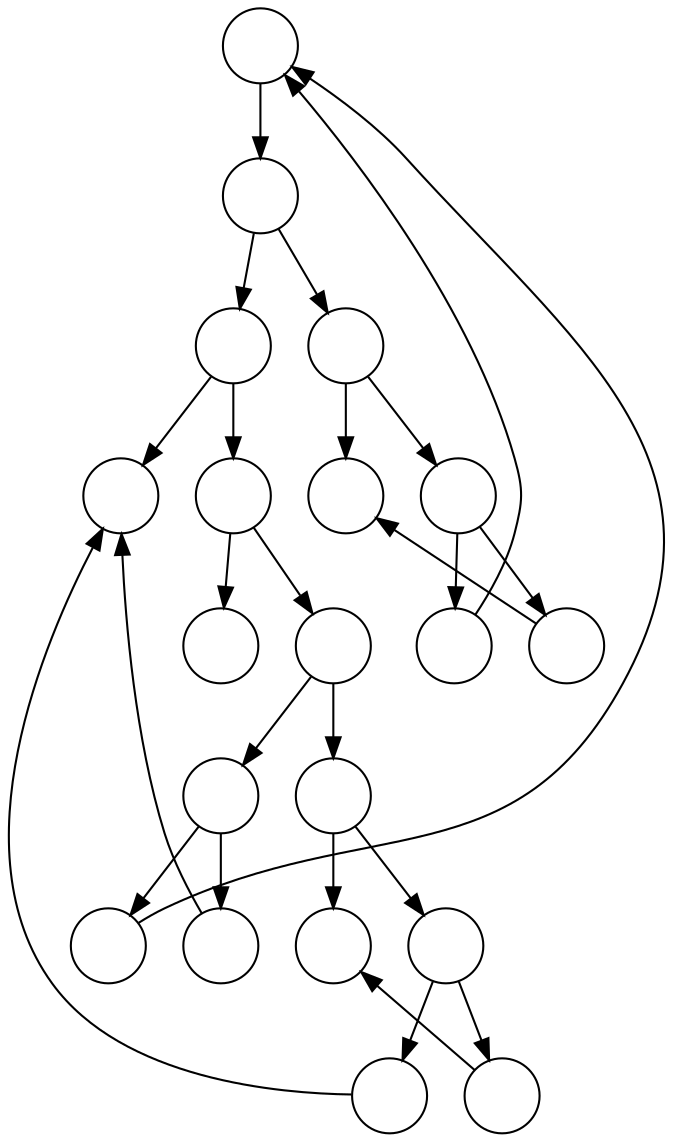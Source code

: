 //dot -Tsvg src/example.dot > src/example_output.svg
// echo 'digraph { a -> b }' | dot -Tsvg > src/example_output.svg

digraph {
  node [ordering=out shape=circle label=""];

  { rank = same; x; }
  { rank = same; 0; }
  { rank = same; 1; 2; }
  { rank = same; 7; 8; 3; 4; }
  { rank = same; 9; 10; 5; 6; }
  { rank = same; 11; 12; }
  { rank = same; 13; 14; 15; 16; }
  { rank = same; 17; 18; }

  x -> 0;

  0 -> 1;
  0 -> 2;

  2 -> 3;
  2 -> 4;

  4 -> 5;
  4 -> 6;

  1 -> 7;
  1 -> 8;

  8 -> 9;
  8 -> 10;

  10 -> 11;
  10 -> 12;

  11 -> 13;
  11 -> 14;

  12 -> 15;
  12 -> 16;

  16 -> 17;
  16 -> 18;

  edge [constraint=false];

  5 -> x;
  13 -> x;

  6 -> 3;

  14 -> 7;
  17 -> 7;
  
  18 -> 15;
}